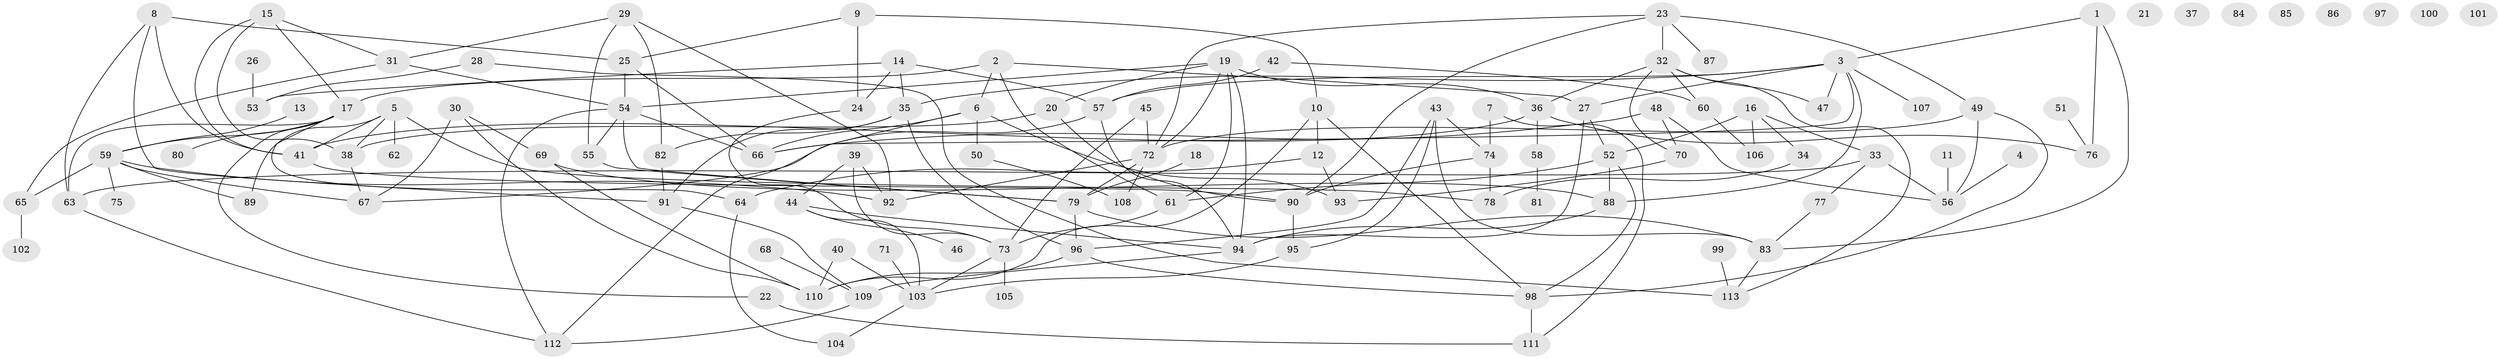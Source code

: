 // coarse degree distribution, {3: 0.1518987341772152, 6: 0.08860759493670886, 10: 0.012658227848101266, 1: 0.1518987341772152, 8: 0.05063291139240506, 5: 0.0759493670886076, 2: 0.1518987341772152, 7: 0.0759493670886076, 4: 0.11392405063291139, 0: 0.10126582278481013, 9: 0.02531645569620253}
// Generated by graph-tools (version 1.1) at 2025/23/03/03/25 07:23:28]
// undirected, 113 vertices, 179 edges
graph export_dot {
graph [start="1"]
  node [color=gray90,style=filled];
  1;
  2;
  3;
  4;
  5;
  6;
  7;
  8;
  9;
  10;
  11;
  12;
  13;
  14;
  15;
  16;
  17;
  18;
  19;
  20;
  21;
  22;
  23;
  24;
  25;
  26;
  27;
  28;
  29;
  30;
  31;
  32;
  33;
  34;
  35;
  36;
  37;
  38;
  39;
  40;
  41;
  42;
  43;
  44;
  45;
  46;
  47;
  48;
  49;
  50;
  51;
  52;
  53;
  54;
  55;
  56;
  57;
  58;
  59;
  60;
  61;
  62;
  63;
  64;
  65;
  66;
  67;
  68;
  69;
  70;
  71;
  72;
  73;
  74;
  75;
  76;
  77;
  78;
  79;
  80;
  81;
  82;
  83;
  84;
  85;
  86;
  87;
  88;
  89;
  90;
  91;
  92;
  93;
  94;
  95;
  96;
  97;
  98;
  99;
  100;
  101;
  102;
  103;
  104;
  105;
  106;
  107;
  108;
  109;
  110;
  111;
  112;
  113;
  1 -- 3;
  1 -- 76;
  1 -- 83;
  2 -- 6;
  2 -- 17;
  2 -- 27;
  2 -- 61;
  3 -- 27;
  3 -- 35;
  3 -- 47;
  3 -- 57;
  3 -- 66;
  3 -- 88;
  3 -- 107;
  4 -- 56;
  5 -- 38;
  5 -- 41;
  5 -- 62;
  5 -- 78;
  5 -- 89;
  6 -- 50;
  6 -- 66;
  6 -- 93;
  6 -- 112;
  7 -- 74;
  7 -- 111;
  8 -- 25;
  8 -- 41;
  8 -- 63;
  8 -- 91;
  9 -- 10;
  9 -- 24;
  9 -- 25;
  10 -- 12;
  10 -- 98;
  10 -- 110;
  11 -- 56;
  12 -- 64;
  12 -- 93;
  13 -- 59;
  14 -- 24;
  14 -- 35;
  14 -- 53;
  14 -- 57;
  15 -- 17;
  15 -- 31;
  15 -- 38;
  15 -- 41;
  16 -- 33;
  16 -- 34;
  16 -- 52;
  16 -- 106;
  17 -- 22;
  17 -- 59;
  17 -- 63;
  17 -- 64;
  17 -- 80;
  18 -- 79;
  19 -- 20;
  19 -- 36;
  19 -- 54;
  19 -- 61;
  19 -- 72;
  19 -- 94;
  20 -- 38;
  20 -- 90;
  22 -- 111;
  23 -- 32;
  23 -- 49;
  23 -- 72;
  23 -- 87;
  23 -- 90;
  24 -- 73;
  25 -- 54;
  25 -- 66;
  26 -- 53;
  27 -- 52;
  27 -- 94;
  28 -- 53;
  28 -- 113;
  29 -- 31;
  29 -- 55;
  29 -- 82;
  29 -- 92;
  30 -- 67;
  30 -- 69;
  30 -- 110;
  31 -- 54;
  31 -- 65;
  32 -- 36;
  32 -- 47;
  32 -- 60;
  32 -- 70;
  32 -- 113;
  33 -- 56;
  33 -- 63;
  33 -- 77;
  34 -- 78;
  35 -- 82;
  35 -- 91;
  35 -- 96;
  36 -- 41;
  36 -- 58;
  36 -- 76;
  38 -- 67;
  39 -- 44;
  39 -- 73;
  39 -- 92;
  40 -- 103;
  40 -- 110;
  41 -- 90;
  42 -- 57;
  42 -- 60;
  43 -- 74;
  43 -- 83;
  43 -- 95;
  43 -- 96;
  44 -- 46;
  44 -- 94;
  44 -- 103;
  45 -- 72;
  45 -- 73;
  48 -- 56;
  48 -- 66;
  48 -- 70;
  49 -- 56;
  49 -- 72;
  49 -- 98;
  50 -- 108;
  51 -- 76;
  52 -- 61;
  52 -- 88;
  52 -- 98;
  54 -- 55;
  54 -- 66;
  54 -- 79;
  54 -- 112;
  55 -- 79;
  57 -- 67;
  57 -- 94;
  58 -- 81;
  59 -- 65;
  59 -- 67;
  59 -- 75;
  59 -- 89;
  59 -- 92;
  60 -- 106;
  61 -- 73;
  63 -- 112;
  64 -- 104;
  65 -- 102;
  68 -- 109;
  69 -- 88;
  69 -- 110;
  70 -- 93;
  71 -- 103;
  72 -- 79;
  72 -- 92;
  72 -- 108;
  73 -- 103;
  73 -- 105;
  74 -- 78;
  74 -- 90;
  77 -- 83;
  79 -- 83;
  79 -- 96;
  82 -- 91;
  83 -- 113;
  88 -- 94;
  90 -- 95;
  91 -- 109;
  94 -- 109;
  95 -- 103;
  96 -- 98;
  96 -- 110;
  98 -- 111;
  99 -- 113;
  103 -- 104;
  109 -- 112;
}

